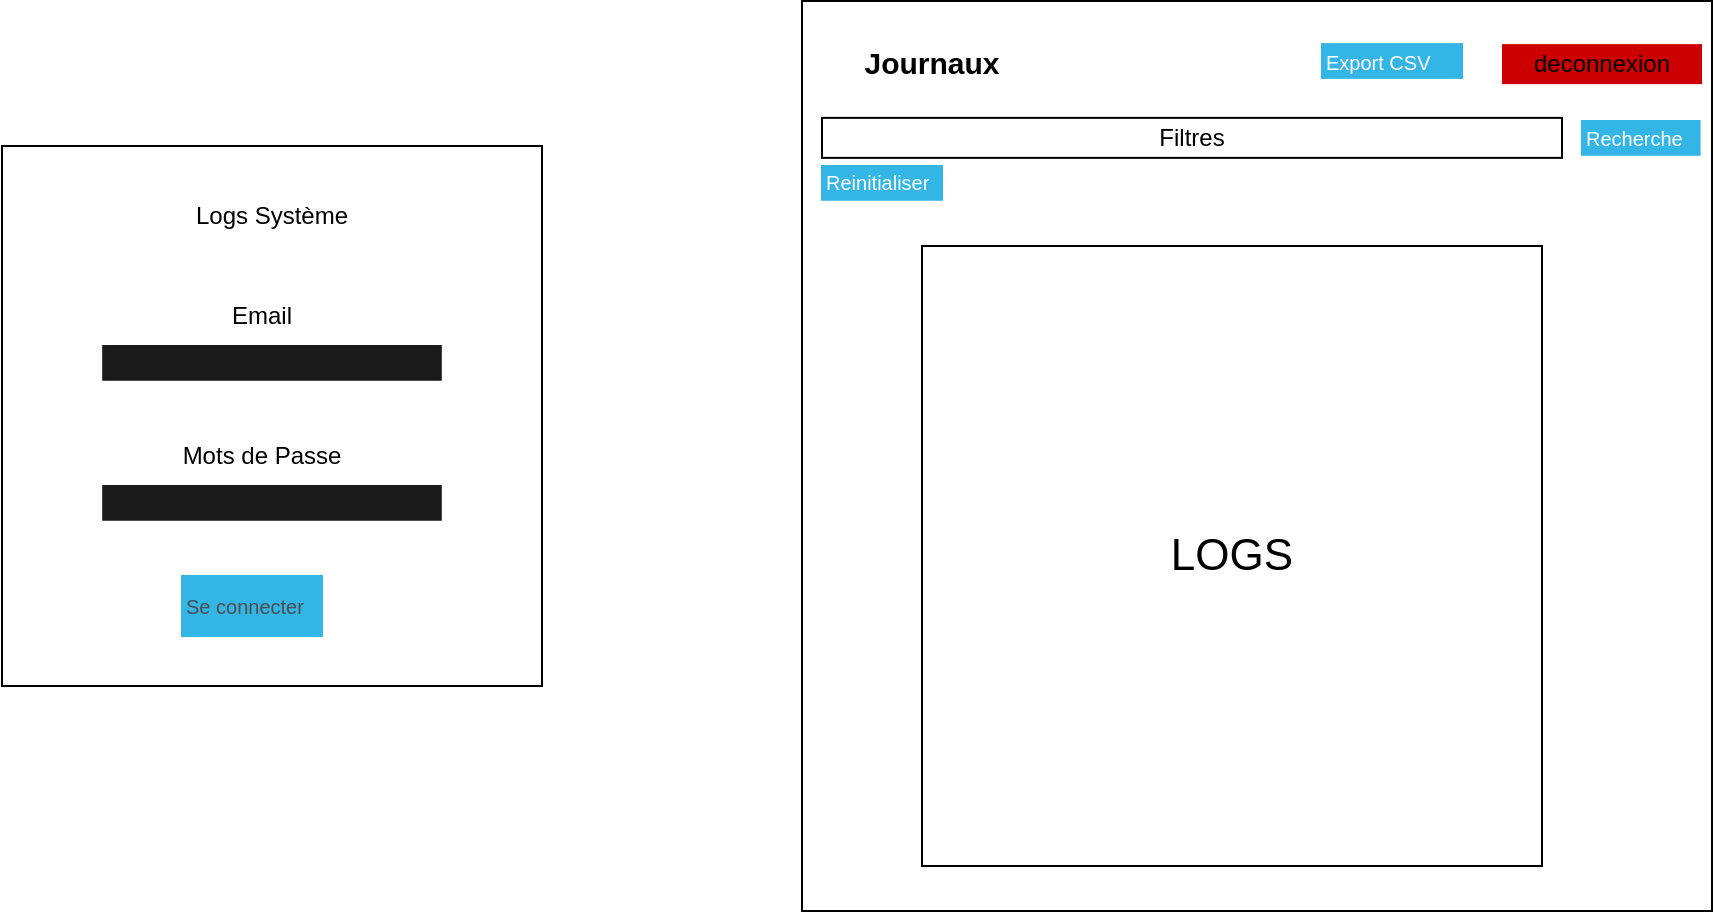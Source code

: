 <mxfile version="28.1.1" pages="3">
  <diagram name="Page-1" id="zNkxLT9lbjHD7tFRZEXo">
    <mxGraphModel dx="1042" dy="562" grid="1" gridSize="10" guides="1" tooltips="1" connect="1" arrows="1" fold="1" page="1" pageScale="1" pageWidth="827" pageHeight="1169" math="0" shadow="0">
      <root>
        <mxCell id="0" />
        <mxCell id="1" parent="0" />
        <mxCell id="1KfbFIwCocGOWoDZSYyY-1" value="" style="whiteSpace=wrap;html=1;aspect=fixed;" vertex="1" parent="1">
          <mxGeometry x="110" y="370" width="270" height="270" as="geometry" />
        </mxCell>
        <mxCell id="o9edZhLOBcFwyr7TggL4-1" value="" style="whiteSpace=wrap;html=1;shadow=0;dashed=0;fontSize=10;align=left;fillColor=#1A1A1A;strokeColor=#1A1A1A;fontColor=#FFFFFF;" vertex="1" parent="1">
          <mxGeometry x="160.6" y="470" width="168.8" height="16.88" as="geometry" />
        </mxCell>
        <mxCell id="o9edZhLOBcFwyr7TggL4-2" value="" style="whiteSpace=wrap;html=1;shadow=0;dashed=0;fontSize=10;align=left;fillColor=#1A1A1A;strokeColor=#1A1A1A;fontColor=#FFFFFF;" vertex="1" parent="1">
          <mxGeometry x="160.6" y="540" width="168.8" height="16.88" as="geometry" />
        </mxCell>
        <mxCell id="o9edZhLOBcFwyr7TggL4-3" value="Se connecter" style="whiteSpace=wrap;html=1;shadow=0;dashed=0;fontSize=10;align=left;fillColor=#33b5e5;strokeColor=#33B5E5;fontColor=#4D4D4D;" vertex="1" parent="1">
          <mxGeometry x="200" y="585" width="70" height="30" as="geometry" />
        </mxCell>
        <mxCell id="o9edZhLOBcFwyr7TggL4-4" value="Logs Système" style="text;html=1;align=center;verticalAlign=middle;whiteSpace=wrap;rounded=0;" vertex="1" parent="1">
          <mxGeometry x="200" y="390" width="90" height="30" as="geometry" />
        </mxCell>
        <mxCell id="o9edZhLOBcFwyr7TggL4-5" value="Email" style="text;html=1;align=center;verticalAlign=middle;whiteSpace=wrap;rounded=0;" vertex="1" parent="1">
          <mxGeometry x="210" y="440" width="60" height="30" as="geometry" />
        </mxCell>
        <mxCell id="o9edZhLOBcFwyr7TggL4-6" value="Mots de Passe" style="text;html=1;align=center;verticalAlign=middle;whiteSpace=wrap;rounded=0;" vertex="1" parent="1">
          <mxGeometry x="190" y="510" width="100" height="30" as="geometry" />
        </mxCell>
        <mxCell id="o9edZhLOBcFwyr7TggL4-7" value="" style="whiteSpace=wrap;html=1;aspect=fixed;" vertex="1" parent="1">
          <mxGeometry x="510" y="297.5" width="455" height="455" as="geometry" />
        </mxCell>
        <mxCell id="o9edZhLOBcFwyr7TggL4-8" value="&lt;font style=&quot;font-size: 15px;&quot;&gt;&lt;b&gt;Journaux&lt;/b&gt;&lt;/font&gt;" style="text;html=1;align=center;verticalAlign=middle;whiteSpace=wrap;rounded=0;" vertex="1" parent="1">
          <mxGeometry x="510" y="297.5" width="130" height="60" as="geometry" />
        </mxCell>
        <mxCell id="o9edZhLOBcFwyr7TggL4-9" value="Export CSV" style="whiteSpace=wrap;html=1;shadow=0;dashed=0;fontSize=10;align=left;fillColor=#33b5e5;strokeColor=#33B5E5;fontColor=#FFFFFF;" vertex="1" parent="1">
          <mxGeometry x="770" y="319.06" width="70" height="16.88" as="geometry" />
        </mxCell>
        <mxCell id="o9edZhLOBcFwyr7TggL4-10" value="" style="verticalLabelPosition=bottom;verticalAlign=top;html=1;shadow=0;dashed=0;strokeWidth=1;strokeColor=none;shape=rect;fillColor=#cc0000;" vertex="1" parent="1">
          <mxGeometry x="860" y="319.06" width="100" height="20" as="geometry" />
        </mxCell>
        <mxCell id="o9edZhLOBcFwyr7TggL4-11" value="deconnexion" style="text;html=1;align=center;verticalAlign=middle;whiteSpace=wrap;rounded=0;" vertex="1" parent="1">
          <mxGeometry x="880" y="314.06" width="60" height="30" as="geometry" />
        </mxCell>
        <mxCell id="o9edZhLOBcFwyr7TggL4-14" value="Reinitialiser" style="whiteSpace=wrap;html=1;shadow=0;dashed=0;fontSize=10;align=left;fillColor=#33b5e5;strokeColor=#33B5E5;fontColor=#FFFFFF;" vertex="1" parent="1">
          <mxGeometry x="520" y="380" width="60" height="16.88" as="geometry" />
        </mxCell>
        <mxCell id="o9edZhLOBcFwyr7TggL4-15" value="Recherche" style="whiteSpace=wrap;html=1;shadow=0;dashed=0;fontSize=10;align=left;fillColor=#33b5e5;strokeColor=#33B5E5;fontColor=#FFFFFF;" vertex="1" parent="1">
          <mxGeometry x="900" y="357.5" width="58.8" height="16.88" as="geometry" />
        </mxCell>
        <mxCell id="o9edZhLOBcFwyr7TggL4-18" value="Filtres" style="rounded=0;whiteSpace=wrap;html=1;" vertex="1" parent="1">
          <mxGeometry x="520" y="355.94" width="370" height="20" as="geometry" />
        </mxCell>
        <mxCell id="o9edZhLOBcFwyr7TggL4-19" value="&lt;font style=&quot;font-size: 22px;&quot;&gt;LOGS&lt;/font&gt;" style="whiteSpace=wrap;html=1;aspect=fixed;" vertex="1" parent="1">
          <mxGeometry x="570" y="420" width="310" height="310" as="geometry" />
        </mxCell>
      </root>
    </mxGraphModel>
  </diagram>
  <diagram id="B1ACu_ZzswZGqruHBQgz" name="Page-2">
    <mxGraphModel dx="1042" dy="562" grid="1" gridSize="10" guides="1" tooltips="1" connect="1" arrows="1" fold="1" page="1" pageScale="1" pageWidth="827" pageHeight="1169" math="0" shadow="0">
      <root>
        <mxCell id="0" />
        <mxCell id="1" parent="0" />
      </root>
    </mxGraphModel>
  </diagram>
  <diagram id="PvsuHfMcViIf6FNrmkok" name="Page-3">
    <mxGraphModel dx="1042" dy="562" grid="1" gridSize="10" guides="1" tooltips="1" connect="1" arrows="1" fold="1" page="1" pageScale="1" pageWidth="827" pageHeight="1169" math="0" shadow="0">
      <root>
        <mxCell id="0" />
        <mxCell id="1" parent="0" />
      </root>
    </mxGraphModel>
  </diagram>
</mxfile>
